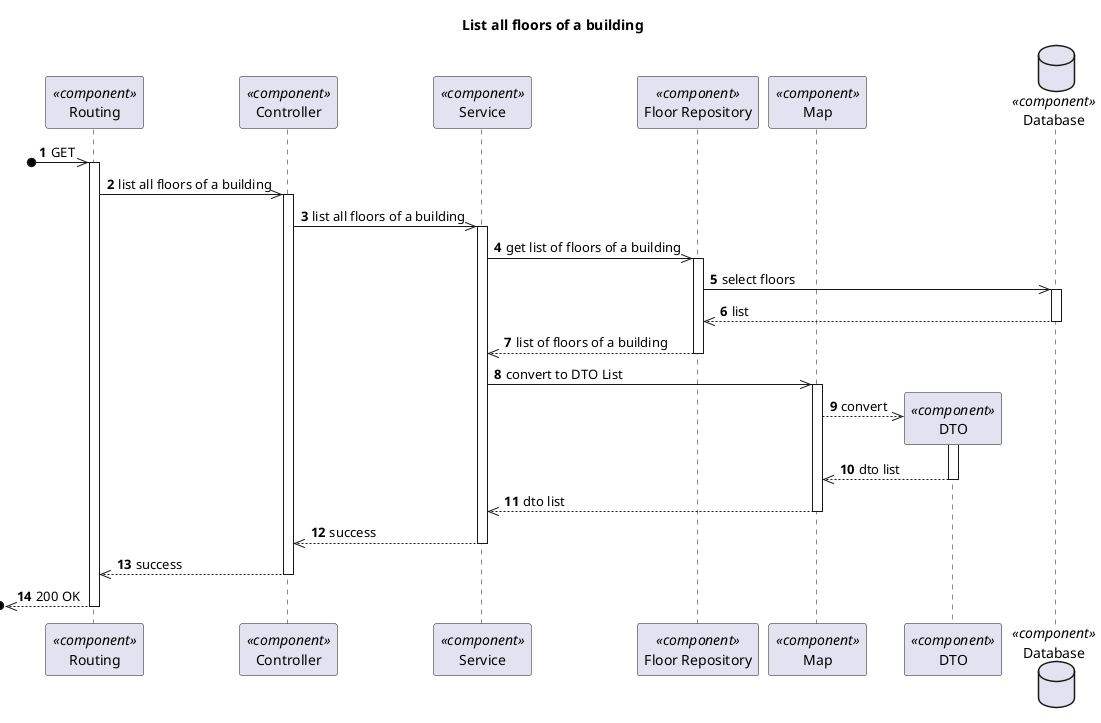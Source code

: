 @startuml Process View - Level 3

autonumber
skinparam packageStyle rect

title List all floors of a building

participant "Routing" as routing <<component>>
participant "Controller" as controller <<component>>
participant "Service" as service <<component>>
participant "Floor Repository" as floorrepo <<component>>
participant "Map" as map <<component>>
participant "DTO" as dto <<component>>
database "Database" as db <<component>>

?o->> routing : GET
activate routing
routing ->> controller : list all floors of a building

activate controller
controller ->> service : list all floors of a building

activate service
service ->> floorrepo : get list of floors of a building

activate floorrepo
floorrepo ->> db : select floors
activate db
db -->> floorrepo : list
deactivate db

floorrepo -->> service : list of floors of a building
deactivate floorrepo

service ->> map : convert to DTO List
activate map

map -->> dto** : convert
activate dto

dto -->> map : dto list
deactivate dto

map -->> service : dto list
deactivate map

service -->> controller : success
deactivate service

controller -->> routing : success
deactivate controller

?o<<-- routing : 200 OK
deactivate routing

@enduml
